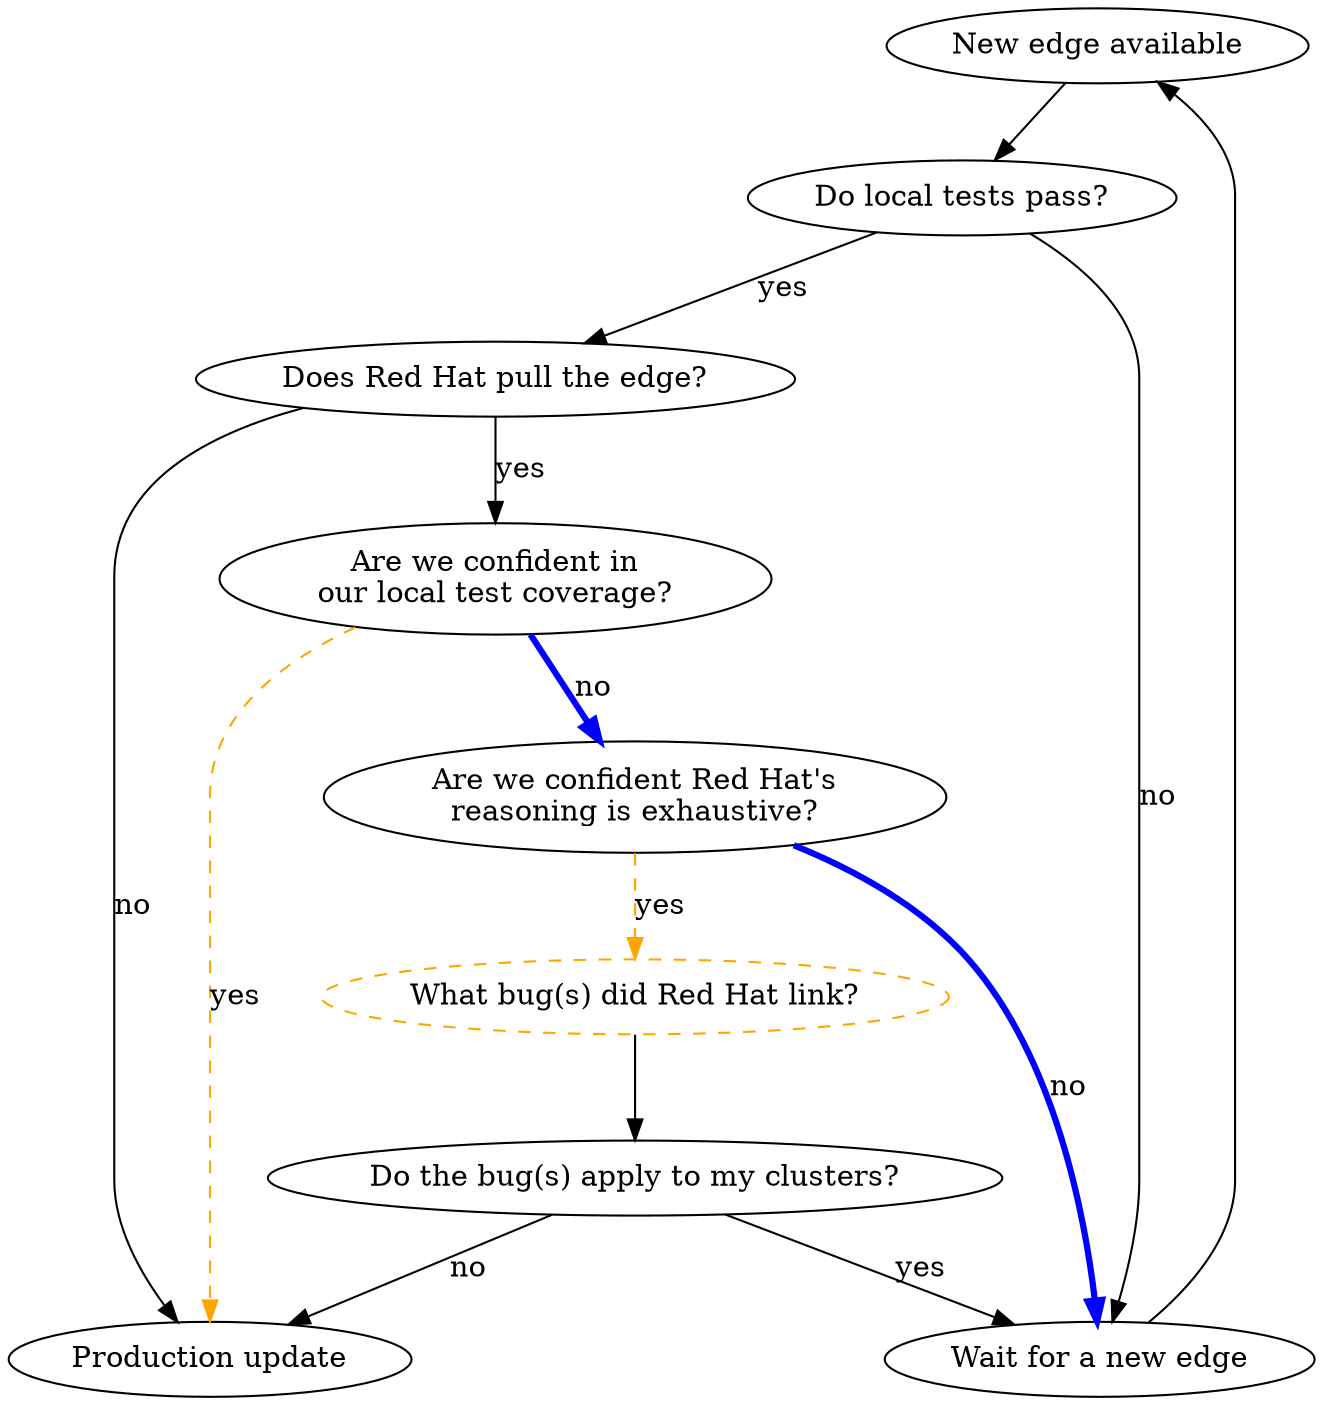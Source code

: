 digraph updateDecisions {
	new [ label="New edge available" ];
	test [ label="Do local tests pass?" ];
	pulled [ label="Does Red Hat pull the edge?" ];
	localConfidence [ label="Are we confident in\nour local test coverage?" ];
	redHatConfidence [ label="Are we confident Red Hat's\nreasoning is exhaustive?" ];
	bug [ label="What bug(s) did Red Hat link?"; color="orange"; style="dashed" ];
	apply [ label="Do the bug(s) apply to my clusters?" ];
	update [ label="Production update" ];
	wait [ label="Wait for a new edge" ];

	new -> test;
	test -> wait [ label="no" ];
	wait -> new;
	test -> pulled [ label="yes" ];
	pulled -> update [ label="no" ];
	pulled -> localConfidence [ label="yes" ];
	localConfidence -> update [ label="yes"; color="orange"; style="dashed" ];
	localConfidence -> redHatConfidence [ label="no"; color="blue"; penwidth="3" ];
	redHatConfidence -> wait [ label="no"; color="blue"; penwidth="3" ];
	redHatConfidence -> bug [ label="yes"; color="orange"; style="dashed" ];
	bug -> apply;
	apply -> wait [ label="yes" ];
	apply -> update [ label="no" ];
}
